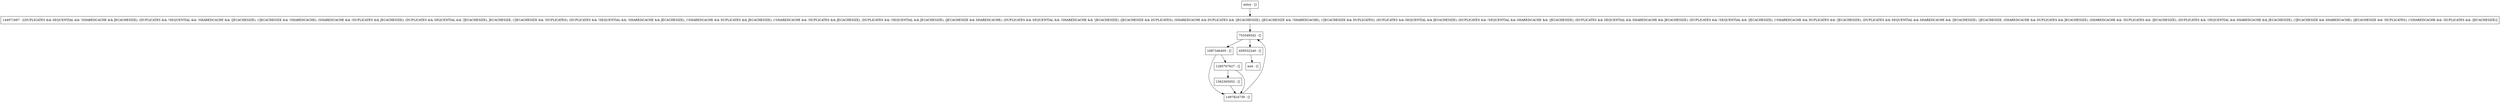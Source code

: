 digraph resetSharedCache {
node [shape=record];
753349342 [label="753349342 - []"];
entry [label="entry - []"];
exit [label="exit - []"];
1562365052 [label="1562365052 - []"];
1497824739 [label="1497824739 - []"];
144971667 [label="144971667 - [(DUPLICATES && SEQUENTIAL && !SHAREDCACHE && JECACHESIZE), (DUPLICATES && !SEQUENTIAL && !SHAREDCACHE && !JECACHESIZE), (!JECACHESIZE && !SHAREDCACHE), (SHAREDCACHE && !DUPLICATES && JECACHESIZE), (DUPLICATES && SEQUENTIAL && !JECACHESIZE), JECACHESIZE, (!JECACHESIZE && !DUPLICATES), (DUPLICATES && !SEQUENTIAL && !SHAREDCACHE && JECACHESIZE), (!SHAREDCACHE && DUPLICATES && JECACHESIZE), (!SHAREDCACHE && !DUPLICATES && JECACHESIZE), (DUPLICATES && !SEQUENTIAL && JECACHESIZE), (JECACHESIZE && SHAREDCACHE), (DUPLICATES && SEQUENTIAL && !SHAREDCACHE && !JECACHESIZE), (JECACHESIZE && DUPLICATES), (SHAREDCACHE && DUPLICATES && !JECACHESIZE), (JECACHESIZE && !SHAREDCACHE), (!JECACHESIZE && DUPLICATES), (DUPLICATES && SEQUENTIAL && JECACHESIZE), (DUPLICATES && !SEQUENTIAL && SHAREDCACHE && !JECACHESIZE), (DUPLICATES && SEQUENTIAL && SHAREDCACHE && JECACHESIZE), (DUPLICATES && !SEQUENTIAL && !JECACHESIZE), (!SHAREDCACHE && DUPLICATES && !JECACHESIZE), (DUPLICATES && SEQUENTIAL && SHAREDCACHE && !JECACHESIZE), !JECACHESIZE, (SHAREDCACHE && DUPLICATES && JECACHESIZE), (SHAREDCACHE && !DUPLICATES && !JECACHESIZE), (DUPLICATES && !SEQUENTIAL && SHAREDCACHE && JECACHESIZE), (!JECACHESIZE && SHAREDCACHE), (JECACHESIZE && !DUPLICATES), (!SHAREDCACHE && !DUPLICATES && !JECACHESIZE)]"];
1285707627 [label="1285707627 - []"];
1687346405 [label="1687346405 - []"];
459532240 [label="459532240 - []"];
entry;
exit;
753349342 -> 1687346405;
753349342 -> 459532240;
entry -> 144971667;
1562365052 -> 1497824739;
1497824739 -> 753349342;
144971667 -> 753349342;
1285707627 -> 1562365052;
1285707627 -> 1497824739;
1687346405 -> 1497824739;
1687346405 -> 1285707627;
459532240 -> exit;
}

